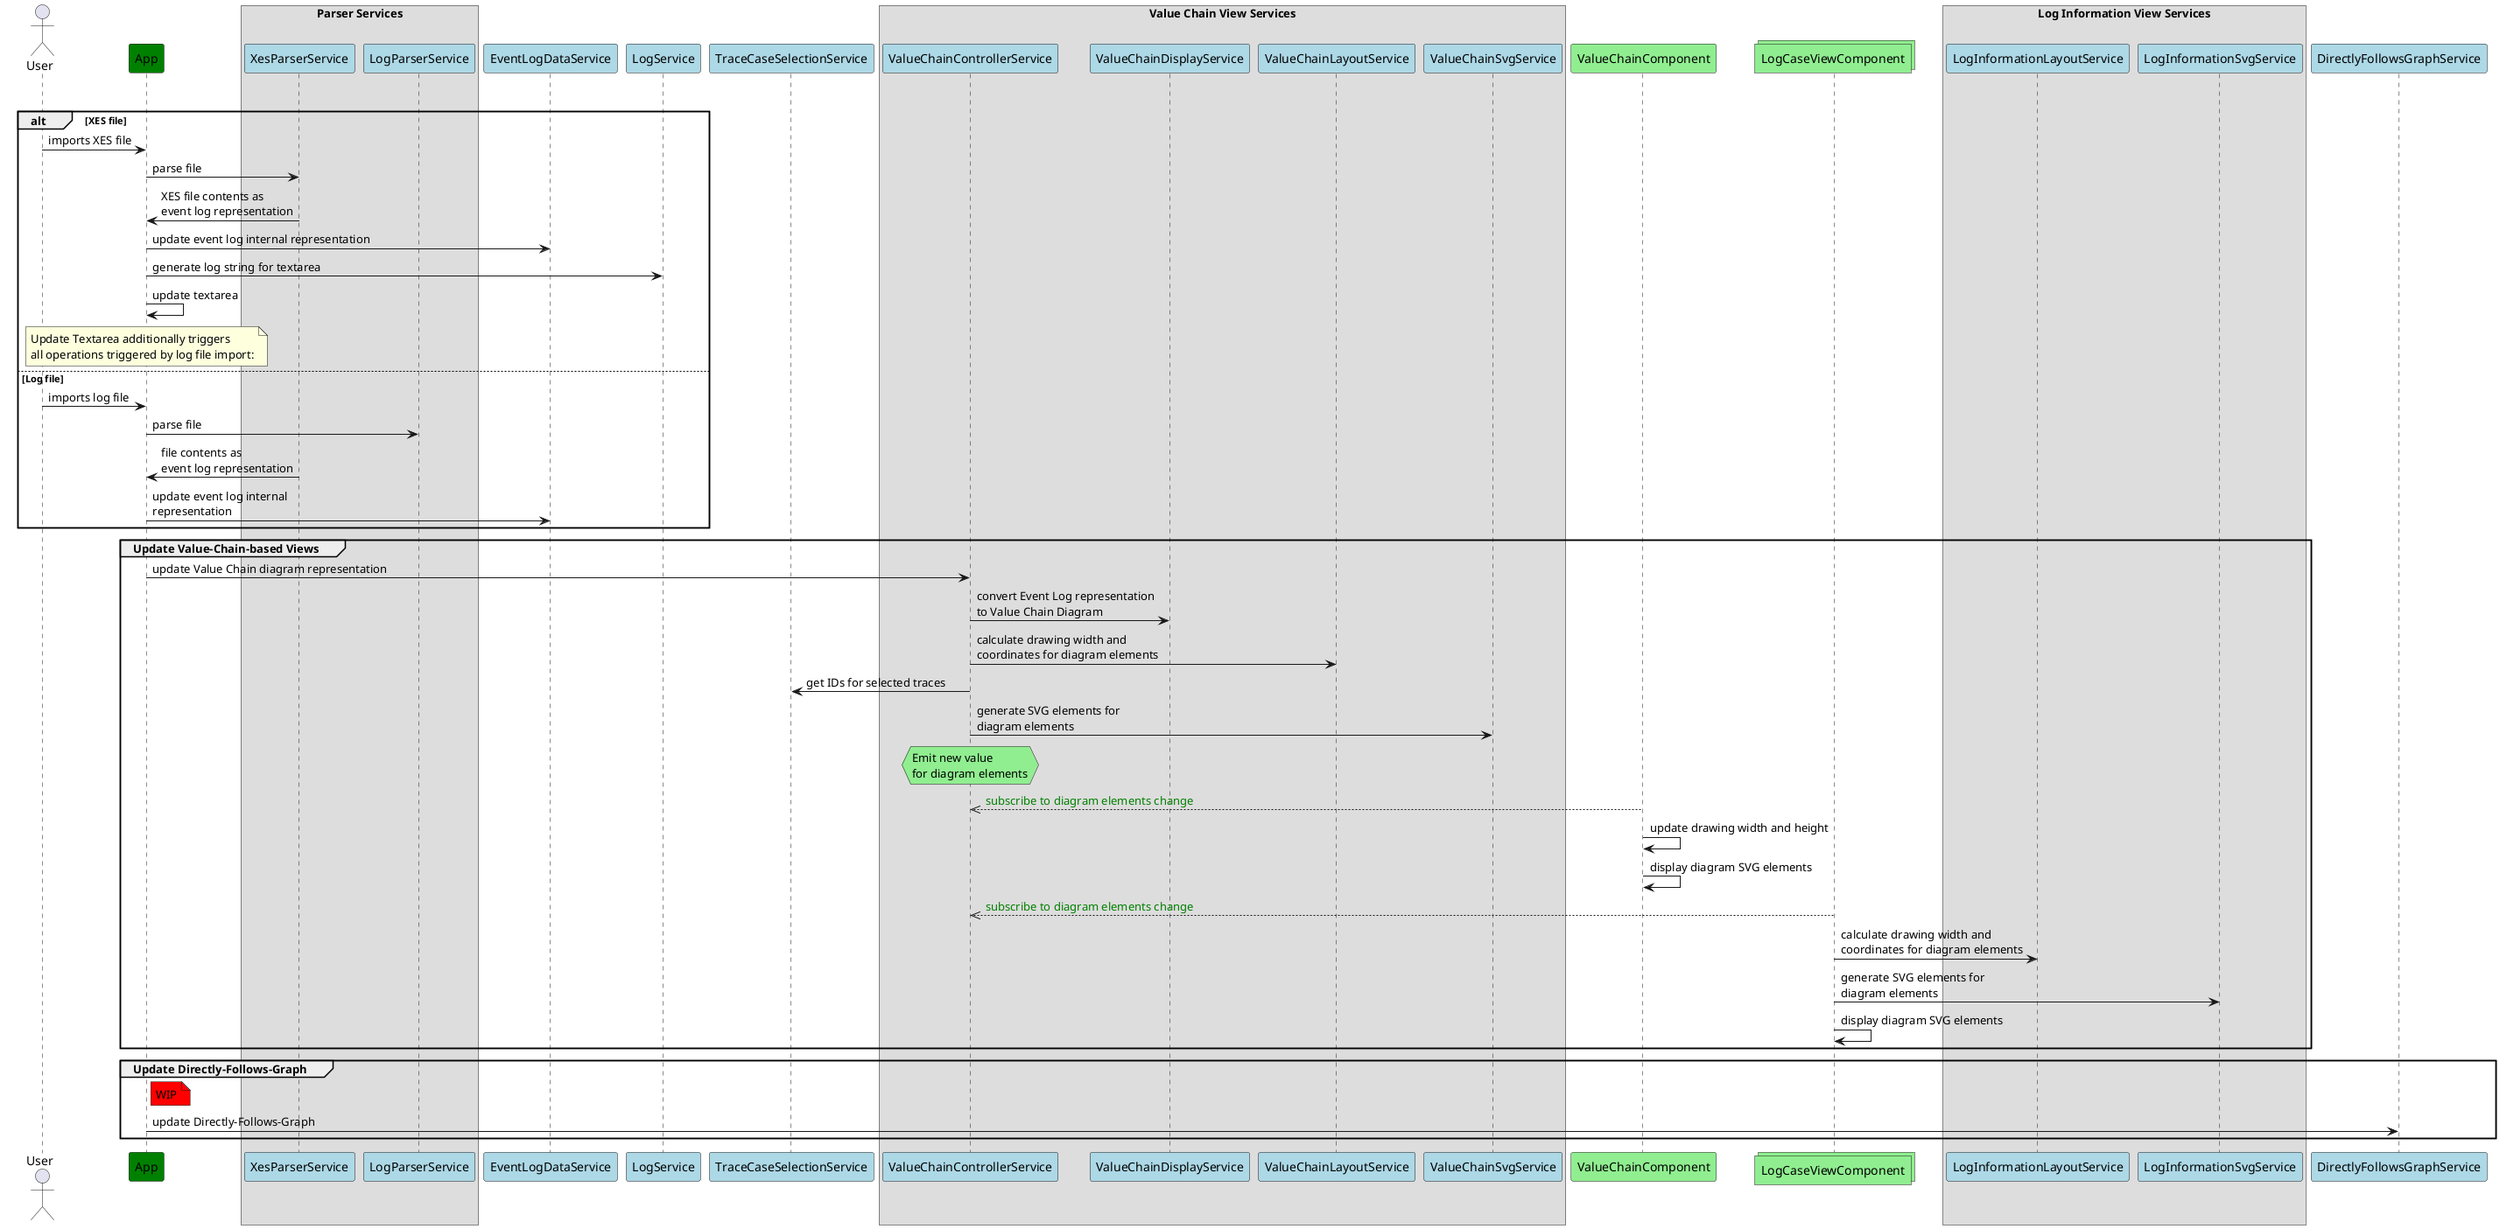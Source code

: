 @startuml
actor User
participant App #green
box "Parser Services"
participant XesParserService as XPS #lightblue
participant LogParserService as LPS #lightblue
end box
participant EventLogDataService as ELDS #lightblue
participant LogService as LS #lightblue
participant TraceCaseSelectionService as TCSS #lightblue
box "Value Chain View Services"
participant ValueChainControllerService as VCCS #lightblue
participant ValueChainDisplayService as VCDS #lightblue
participant ValueChainLayoutService as VCLS #lightblue
participant ValueChainSvgService as VCSS #lightblue
end box
participant ValueChainComponent as VCC #lightgreen
collections LogCaseViewComponent as LCV #lightgreen
box "Log Information View Services"
participant LogInformationLayoutService as LILS #lightblue
participant LogInformationSvgService as LISS #lightblue
end box
participant DirectlyFollowsGraphService as DFGS #lightblue
group Read File
alt XES file
User -> App: imports XES file
App -> XPS: parse file
XPS -> App: XES file contents as\nevent log representation
App -> ELDS: update event log internal representation
App -> LS: generate log string for textarea
App -> App: update textarea
note over App: Update Textarea additionally triggers\nall operations triggered by log file import:
else Log file
User -> App: imports log file
App -> LPS: parse file
XPS -> App: file contents as\nevent log representation
App -> ELDS: update event log internal\nrepresentation
end
group Update Value-Chain-based Views
App -> VCCS: update Value Chain diagram representation
VCCS -> VCDS: convert Event Log representation\nto Value Chain Diagram
VCCS -> VCLS: calculate drawing width and\ncoordinates for diagram elements
VCCS -> TCSS: get IDs for selected traces
VCCS -> VCSS: generate SVG elements for\ndiagram elements
hnote over VCCS #lightgreen
    Emit new value
    for diagram elements
end note
VCCS <<-- VCC: <font color=green>subscribe to diagram elements change
VCC -> VCC: update drawing width and height
VCC -> VCC: display diagram SVG elements
VCCS <<-- LCV: <font color=green>subscribe to diagram elements change
LCV -> LILS: calculate drawing width and\ncoordinates for diagram elements
LCV -> LISS: generate SVG elements for\ndiagram elements
LCV -> LCV: display diagram SVG elements
end
group Update Directly-Follows-Graph
note right of App #red: WIP
App -> DFGS: update Directly-Follows-Graph
end

@enduml
